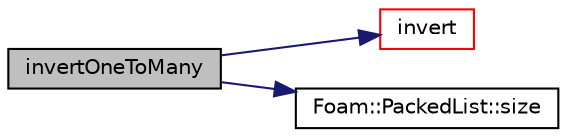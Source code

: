 digraph "invertOneToMany"
{
  bgcolor="transparent";
  edge [fontname="Helvetica",fontsize="10",labelfontname="Helvetica",labelfontsize="10"];
  node [fontname="Helvetica",fontsize="10",shape=record];
  rankdir="LR";
  Node1 [label="invertOneToMany",height=0.2,width=0.4,color="black", fillcolor="grey75", style="filled" fontcolor="black"];
  Node1 -> Node2 [color="midnightblue",fontsize="10",style="solid",fontname="Helvetica"];
  Node2 [label="invert",height=0.2,width=0.4,color="red",URL="$namespaceFoam.html#ac9ade0921d4fb2c4af75942ea524897b",tooltip="Create an inverse one-to-one mapping. "];
  Node1 -> Node3 [color="midnightblue",fontsize="10",style="solid",fontname="Helvetica"];
  Node3 [label="Foam::PackedList::size",height=0.2,width=0.4,color="black",URL="$classFoam_1_1PackedList.html#a95603446b248fe1ecf5dc59bcc2eaff0",tooltip="Number of entries. "];
}
